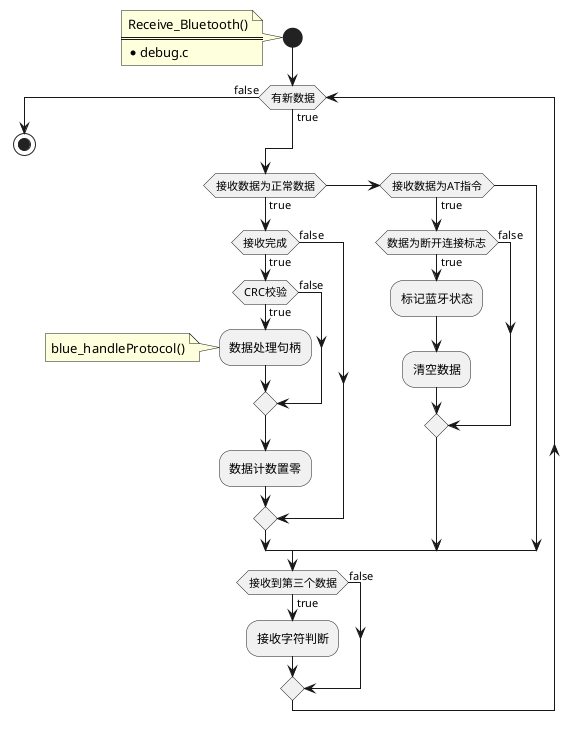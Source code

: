 @startuml
skinparam defaultFontName Microsoft YaHei UI
start
    note
    Receive_Bluetooth()
    ====
    * debug.c
    end note
    while(有新数据)is(true)
        if(接收数据为正常数据)then(true)
            if(接收完成)then(false)
            else(true)
                if(CRC校验)then(false)
                else(true)
                :数据处理句柄;
                note
                blue_handleProtocol()
                end note
                endif
                :数据计数置零;
            endif
        elseif(接收数据为AT指令)then(true)
            if(数据为断开连接标志)then(true)
                :标记蓝牙状态;
                :清空数据;
            else(false)
            endif
        endif
        if(接收到第三个数据)then(false)
        else(true)
            :接收字符判断;
        endif     
    endwhile(false)
stop
@enduml